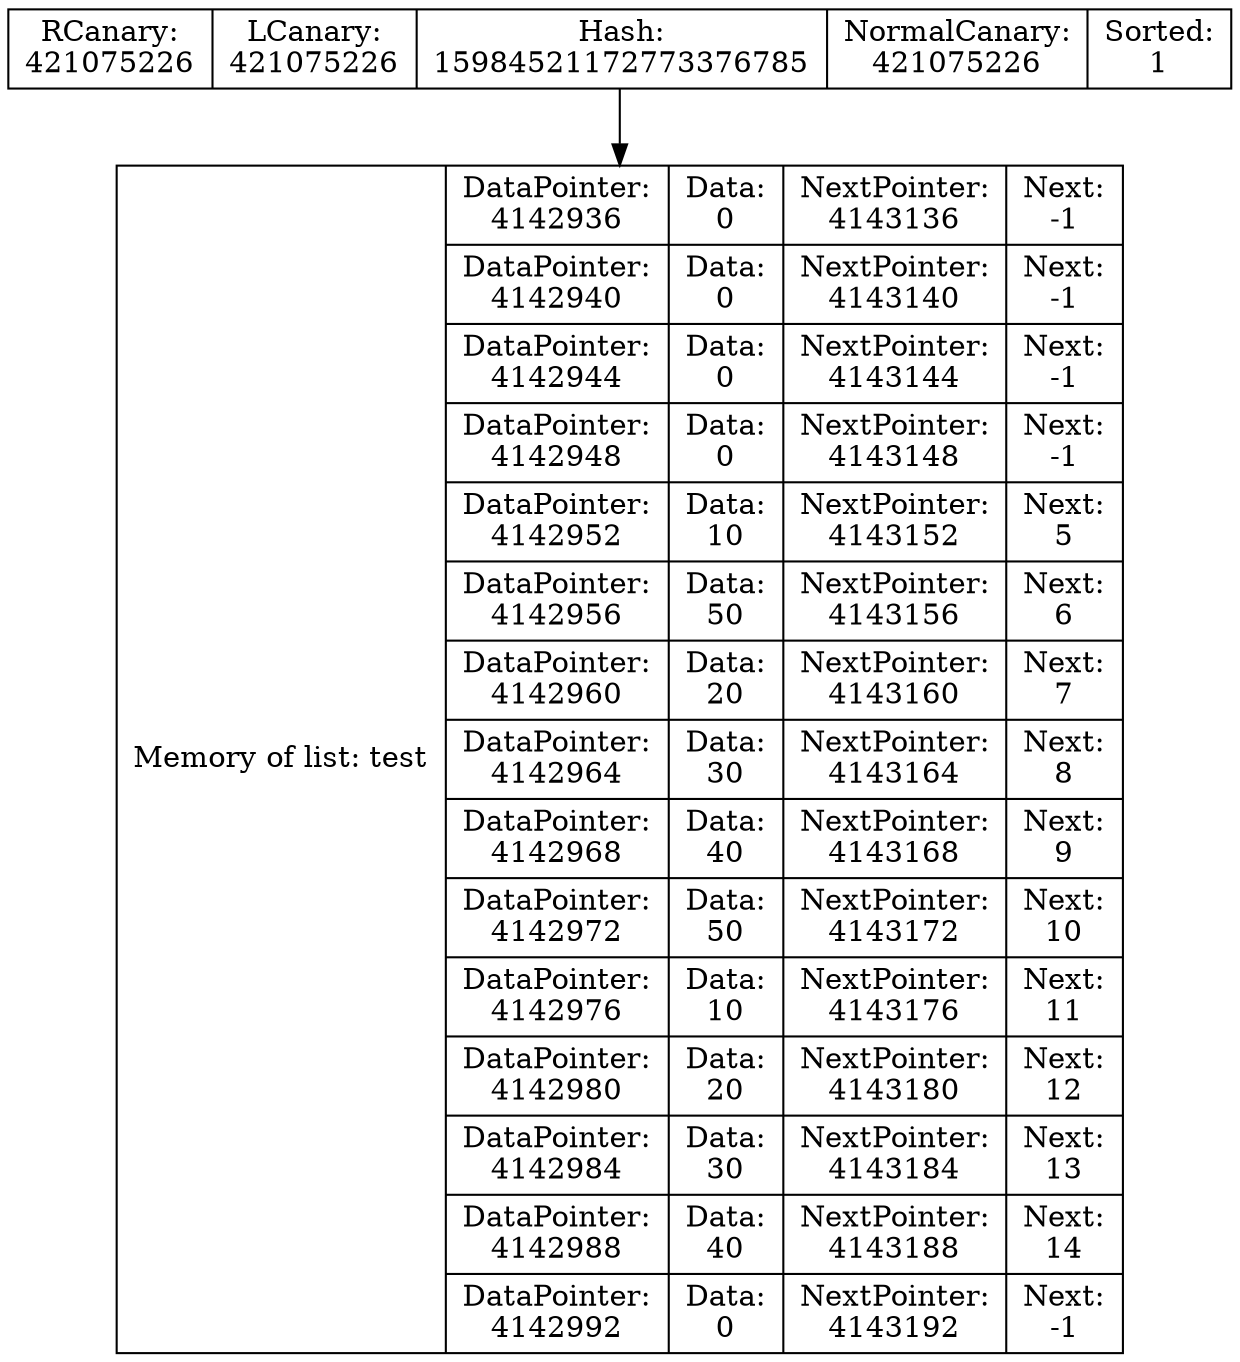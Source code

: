 digraph G{
data [shape=record,label="{Memory of list: test} | {{DataPointer:\n4142936 | Data:\n0 | NextPointer:\n4143136 | Next:\n-1}
| {DataPointer:\n4142940 | Data:\n0 | NextPointer:\n4143140 | Next:\n-1}
| {DataPointer:\n4142944 | Data:\n0 | NextPointer:\n4143144 | Next:\n-1}
| {DataPointer:\n4142948 | Data:\n0 | NextPointer:\n4143148 | Next:\n-1}
| {DataPointer:\n4142952 | Data:\n10 | NextPointer:\n4143152 | Next:\n5}
| {DataPointer:\n4142956 | Data:\n50 | NextPointer:\n4143156 | Next:\n6}
| {DataPointer:\n4142960 | Data:\n20 | NextPointer:\n4143160 | Next:\n7}
| {DataPointer:\n4142964 | Data:\n30 | NextPointer:\n4143164 | Next:\n8}
| {DataPointer:\n4142968 | Data:\n40 | NextPointer:\n4143168 | Next:\n9}
| {DataPointer:\n4142972 | Data:\n50 | NextPointer:\n4143172 | Next:\n10}
| {DataPointer:\n4142976 | Data:\n10 | NextPointer:\n4143176 | Next:\n11}
| {DataPointer:\n4142980 | Data:\n20 | NextPointer:\n4143180 | Next:\n12}
| {DataPointer:\n4142984 | Data:\n30 | NextPointer:\n4143184 | Next:\n13}
| {DataPointer:\n4142988 | Data:\n40 | NextPointer:\n4143188 | Next:\n14}
| {DataPointer:\n4142992 | Data:\n0 | NextPointer:\n4143192 | Next:\n-1}
}"];
Shild [shape=record,label=" RCanary:\n421075226 | LCanary:\n421075226 | Hash:\n15984521172773376785 | NormalCanary:\n421075226 | Sorted:\n1"];
Shild->data
}
